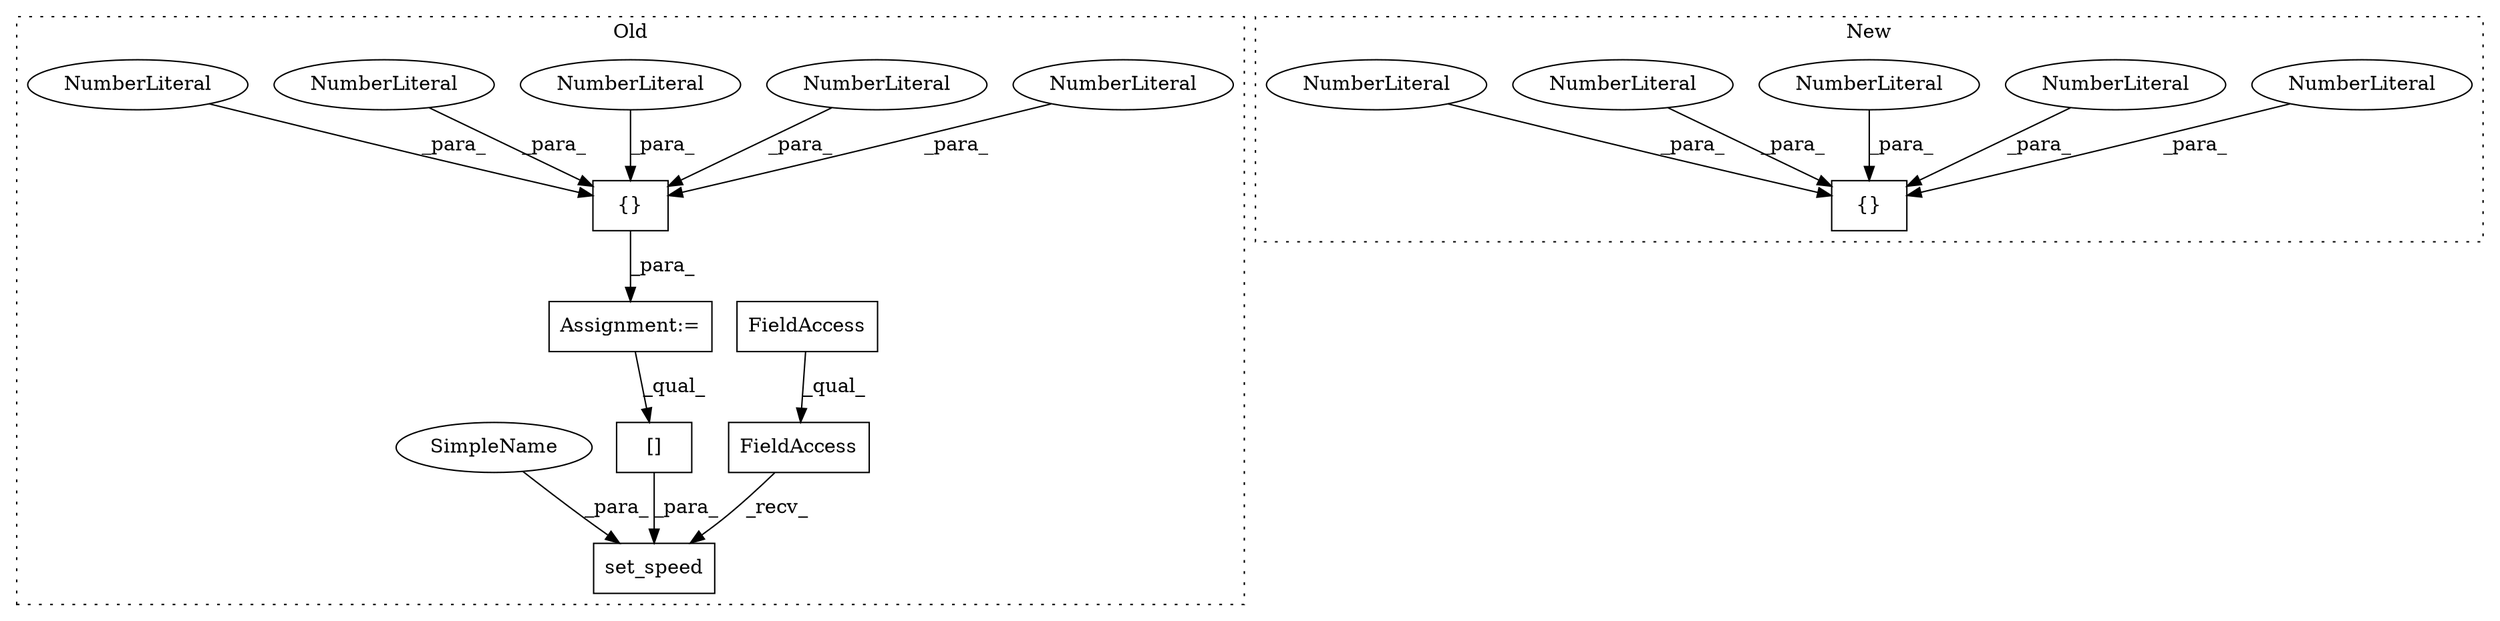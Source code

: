 digraph G {
subgraph cluster0 {
1 [label="set_speed" a="32" s="4647,4678" l="10,1" shape="box"];
7 [label="[]" a="2" s="4664,4677" l="12,1" shape="box"];
8 [label="FieldAccess" a="22" s="4629" l="17" shape="box"];
9 [label="FieldAccess" a="22" s="4629" l="8" shape="box"];
10 [label="{}" a="4" s="4448,4460" l="1,1" shape="box"];
11 [label="NumberLiteral" a="34" s="4449" l="1" shape="ellipse"];
12 [label="NumberLiteral" a="34" s="4454" l="1" shape="ellipse"];
13 [label="NumberLiteral" a="34" s="4451" l="2" shape="ellipse"];
14 [label="NumberLiteral" a="34" s="4456" l="2" shape="ellipse"];
15 [label="NumberLiteral" a="34" s="4459" l="1" shape="ellipse"];
16 [label="Assignment:=" a="7" s="4438" l="1" shape="box"];
18 [label="SimpleName" a="42" s="4657" l="6" shape="ellipse"];
label = "Old";
style="dotted";
}
subgraph cluster1 {
2 [label="{}" a="4" s="4552,4588" l="1,1" shape="box"];
3 [label="NumberLiteral" a="34" s="4553" l="3" shape="ellipse"];
4 [label="NumberLiteral" a="34" s="4557" l="4" shape="ellipse"];
5 [label="NumberLiteral" a="34" s="4580" l="8" shape="ellipse"];
6 [label="NumberLiteral" a="34" s="4571" l="8" shape="ellipse"];
17 [label="NumberLiteral" a="34" s="4562" l="8" shape="ellipse"];
label = "New";
style="dotted";
}
3 -> 2 [label="_para_"];
4 -> 2 [label="_para_"];
5 -> 2 [label="_para_"];
6 -> 2 [label="_para_"];
7 -> 1 [label="_para_"];
8 -> 1 [label="_recv_"];
9 -> 8 [label="_qual_"];
10 -> 16 [label="_para_"];
11 -> 10 [label="_para_"];
12 -> 10 [label="_para_"];
13 -> 10 [label="_para_"];
14 -> 10 [label="_para_"];
15 -> 10 [label="_para_"];
16 -> 7 [label="_qual_"];
17 -> 2 [label="_para_"];
18 -> 1 [label="_para_"];
}
